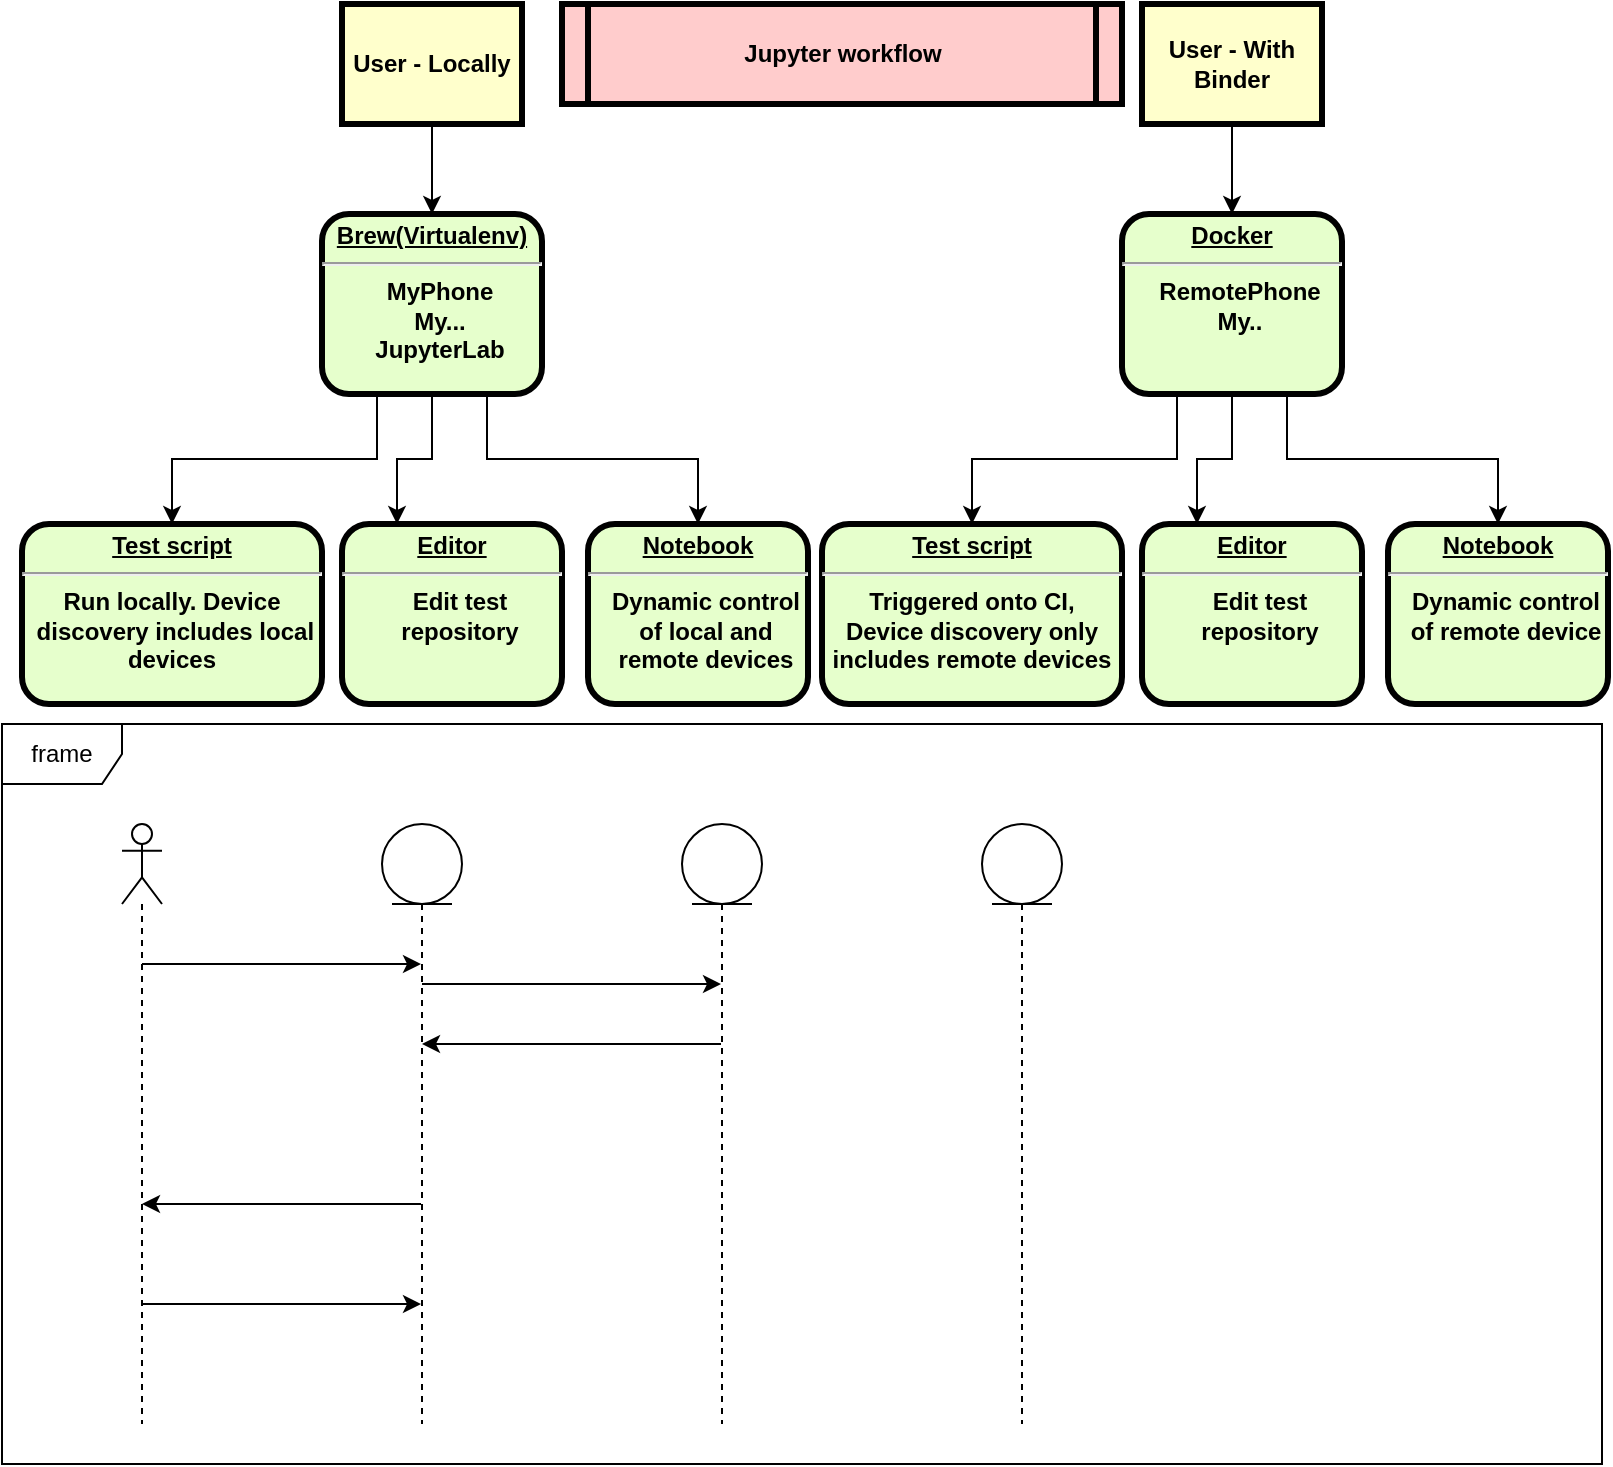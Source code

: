 <mxfile version="12.9.3" type="device"><diagram name="Page-1" id="c7558073-3199-34d8-9f00-42111426c3f3"><mxGraphModel dx="1366" dy="816" grid="1" gridSize="10" guides="1" tooltips="1" connect="1" arrows="1" fold="1" page="1" pageScale="1" pageWidth="826" pageHeight="1169" background="#ffffff" math="0" shadow="0"><root><mxCell id="0"/><mxCell id="1" parent="0"/><mxCell id="3wJzKFE4hsOHMapEjUx4-6" value="frame" style="shape=umlFrame;whiteSpace=wrap;html=1;" vertex="1" parent="1"><mxGeometry x="10" y="370" width="800" height="370" as="geometry"/></mxCell><mxCell id="tZ2dsjOPsAJ_KE-gbPIZ-110" value="" style="edgeStyle=orthogonalEdgeStyle;rounded=0;orthogonalLoop=1;jettySize=auto;html=1;" parent="1" source="tZ2dsjOPsAJ_KE-gbPIZ-97" target="tZ2dsjOPsAJ_KE-gbPIZ-111" edge="1"><mxGeometry relative="1" as="geometry"><mxPoint x="95" y="170" as="targetPoint"/></mxGeometry></mxCell><mxCell id="tZ2dsjOPsAJ_KE-gbPIZ-97" value="User - Locally" style="whiteSpace=wrap;align=center;verticalAlign=middle;fontStyle=1;strokeWidth=3;fillColor=#FFFFCC" parent="1" vertex="1"><mxGeometry x="180" y="10" width="90" height="60" as="geometry"/></mxCell><mxCell id="tZ2dsjOPsAJ_KE-gbPIZ-101" value="&lt;p style=&quot;margin: 0px ; margin-top: 4px ; text-align: center ; text-decoration: underline&quot;&gt;&lt;strong&gt;Editor&lt;br&gt;&lt;/strong&gt;&lt;/p&gt;&lt;hr&gt;&lt;p style=&quot;margin: 0px ; margin-left: 8px&quot;&gt;Edit test&lt;/p&gt;&lt;p style=&quot;margin: 0px ; margin-left: 8px&quot;&gt;repository&lt;br&gt;&lt;/p&gt;" style="verticalAlign=middle;align=center;overflow=fill;fontSize=12;fontFamily=Helvetica;html=1;rounded=1;fontStyle=1;strokeWidth=3;fillColor=#E6FFCC" parent="1" vertex="1"><mxGeometry x="180" y="270" width="110" height="90" as="geometry"/></mxCell><mxCell id="tZ2dsjOPsAJ_KE-gbPIZ-108" value="Jupyter workflow" style="shape=process;whiteSpace=wrap;align=center;verticalAlign=middle;size=0.048;fontStyle=1;strokeWidth=3;fillColor=#FFCCCC" parent="1" vertex="1"><mxGeometry x="290" y="10" width="280" height="50" as="geometry"/></mxCell><mxCell id="tZ2dsjOPsAJ_KE-gbPIZ-117" style="edgeStyle=orthogonalEdgeStyle;rounded=0;orthogonalLoop=1;jettySize=auto;html=1;exitX=0.25;exitY=1;exitDx=0;exitDy=0;entryX=0.5;entryY=0;entryDx=0;entryDy=0;" parent="1" source="tZ2dsjOPsAJ_KE-gbPIZ-111" target="tZ2dsjOPsAJ_KE-gbPIZ-116" edge="1"><mxGeometry relative="1" as="geometry"/></mxCell><mxCell id="tZ2dsjOPsAJ_KE-gbPIZ-120" style="edgeStyle=orthogonalEdgeStyle;rounded=0;orthogonalLoop=1;jettySize=auto;html=1;exitX=0.5;exitY=1;exitDx=0;exitDy=0;entryX=0.25;entryY=0;entryDx=0;entryDy=0;" parent="1" source="tZ2dsjOPsAJ_KE-gbPIZ-111" target="tZ2dsjOPsAJ_KE-gbPIZ-101" edge="1"><mxGeometry relative="1" as="geometry"/></mxCell><mxCell id="tZ2dsjOPsAJ_KE-gbPIZ-121" style="edgeStyle=orthogonalEdgeStyle;rounded=0;orthogonalLoop=1;jettySize=auto;html=1;exitX=0.75;exitY=1;exitDx=0;exitDy=0;" parent="1" source="tZ2dsjOPsAJ_KE-gbPIZ-111" target="tZ2dsjOPsAJ_KE-gbPIZ-119" edge="1"><mxGeometry relative="1" as="geometry"/></mxCell><mxCell id="tZ2dsjOPsAJ_KE-gbPIZ-111" value="&lt;p style=&quot;margin: 0px ; margin-top: 4px ; text-align: center ; text-decoration: underline&quot;&gt;&lt;strong&gt;Brew(Virtualenv)&lt;/strong&gt;&lt;/p&gt;&lt;hr&gt;&lt;p style=&quot;margin: 0px ; margin-left: 8px&quot;&gt;MyPhone&lt;/p&gt;&lt;p style=&quot;margin: 0px ; margin-left: 8px&quot;&gt;My...&lt;/p&gt;&lt;p style=&quot;margin: 0px ; margin-left: 8px&quot;&gt;JupyterLab&lt;br&gt;&lt;/p&gt;" style="verticalAlign=middle;align=center;overflow=fill;fontSize=12;fontFamily=Helvetica;html=1;rounded=1;fontStyle=1;strokeWidth=3;fillColor=#E6FFCC" parent="1" vertex="1"><mxGeometry x="170" y="115" width="110" height="90" as="geometry"/></mxCell><mxCell id="tZ2dsjOPsAJ_KE-gbPIZ-116" value="&lt;p style=&quot;margin: 0px ; margin-top: 4px ; text-align: center ; text-decoration: underline&quot;&gt;&lt;strong&gt;Test script&lt;br&gt;&lt;/strong&gt;&lt;/p&gt;&lt;hr&gt;Run locally. Device&lt;br&gt;&amp;nbsp;discovery includes local&lt;br&gt;devices" style="verticalAlign=middle;align=center;overflow=fill;fontSize=12;fontFamily=Helvetica;html=1;rounded=1;fontStyle=1;strokeWidth=3;fillColor=#E6FFCC" parent="1" vertex="1"><mxGeometry x="20" y="270" width="150" height="90" as="geometry"/></mxCell><mxCell id="tZ2dsjOPsAJ_KE-gbPIZ-119" value="&lt;p style=&quot;margin: 0px ; margin-top: 4px ; text-align: center ; text-decoration: underline&quot;&gt;&lt;strong&gt;Notebook&lt;br&gt;&lt;/strong&gt;&lt;/p&gt;&lt;hr&gt;&lt;p style=&quot;margin: 0px ; margin-left: 8px&quot;&gt;Dynamic control&lt;/p&gt;&lt;p style=&quot;margin: 0px ; margin-left: 8px&quot;&gt;of local and&lt;/p&gt;&lt;p style=&quot;margin: 0px ; margin-left: 8px&quot;&gt;remote devices&lt;/p&gt;" style="verticalAlign=middle;align=center;overflow=fill;fontSize=12;fontFamily=Helvetica;html=1;rounded=1;fontStyle=1;strokeWidth=3;fillColor=#E6FFCC" parent="1" vertex="1"><mxGeometry x="303" y="270" width="110" height="90" as="geometry"/></mxCell><mxCell id="tZ2dsjOPsAJ_KE-gbPIZ-124" value="" style="edgeStyle=orthogonalEdgeStyle;rounded=0;orthogonalLoop=1;jettySize=auto;html=1;" parent="1" source="tZ2dsjOPsAJ_KE-gbPIZ-125" target="tZ2dsjOPsAJ_KE-gbPIZ-130" edge="1"><mxGeometry relative="1" as="geometry"><mxPoint x="495" y="170" as="targetPoint"/></mxGeometry></mxCell><mxCell id="tZ2dsjOPsAJ_KE-gbPIZ-125" value="User - With Binder" style="whiteSpace=wrap;align=center;verticalAlign=middle;fontStyle=1;strokeWidth=3;fillColor=#FFFFCC" parent="1" vertex="1"><mxGeometry x="580" y="10" width="90" height="60" as="geometry"/></mxCell><mxCell id="tZ2dsjOPsAJ_KE-gbPIZ-126" value="&lt;p style=&quot;margin: 0px ; margin-top: 4px ; text-align: center ; text-decoration: underline&quot;&gt;&lt;strong&gt;Editor&lt;br&gt;&lt;/strong&gt;&lt;/p&gt;&lt;hr&gt;&lt;p style=&quot;margin: 0px ; margin-left: 8px&quot;&gt;Edit test&lt;/p&gt;&lt;p style=&quot;margin: 0px ; margin-left: 8px&quot;&gt;repository&lt;br&gt;&lt;/p&gt;" style="verticalAlign=middle;align=center;overflow=fill;fontSize=12;fontFamily=Helvetica;html=1;rounded=1;fontStyle=1;strokeWidth=3;fillColor=#E6FFCC" parent="1" vertex="1"><mxGeometry x="580" y="270" width="110" height="90" as="geometry"/></mxCell><mxCell id="tZ2dsjOPsAJ_KE-gbPIZ-127" style="edgeStyle=orthogonalEdgeStyle;rounded=0;orthogonalLoop=1;jettySize=auto;html=1;exitX=0.25;exitY=1;exitDx=0;exitDy=0;entryX=0.5;entryY=0;entryDx=0;entryDy=0;" parent="1" source="tZ2dsjOPsAJ_KE-gbPIZ-130" target="tZ2dsjOPsAJ_KE-gbPIZ-134" edge="1"><mxGeometry relative="1" as="geometry"/></mxCell><mxCell id="tZ2dsjOPsAJ_KE-gbPIZ-128" style="edgeStyle=orthogonalEdgeStyle;rounded=0;orthogonalLoop=1;jettySize=auto;html=1;exitX=0.5;exitY=1;exitDx=0;exitDy=0;entryX=0.25;entryY=0;entryDx=0;entryDy=0;" parent="1" source="tZ2dsjOPsAJ_KE-gbPIZ-130" target="tZ2dsjOPsAJ_KE-gbPIZ-126" edge="1"><mxGeometry relative="1" as="geometry"/></mxCell><mxCell id="tZ2dsjOPsAJ_KE-gbPIZ-129" style="edgeStyle=orthogonalEdgeStyle;rounded=0;orthogonalLoop=1;jettySize=auto;html=1;exitX=0.75;exitY=1;exitDx=0;exitDy=0;" parent="1" source="tZ2dsjOPsAJ_KE-gbPIZ-130" target="tZ2dsjOPsAJ_KE-gbPIZ-135" edge="1"><mxGeometry relative="1" as="geometry"/></mxCell><mxCell id="tZ2dsjOPsAJ_KE-gbPIZ-130" value="&lt;p style=&quot;margin: 0px ; margin-top: 4px ; text-align: center ; text-decoration: underline&quot;&gt;&lt;strong&gt;Docker&lt;br&gt;&lt;/strong&gt;&lt;/p&gt;&lt;hr&gt;&lt;p style=&quot;margin: 0px ; margin-left: 8px&quot;&gt;RemotePhone&lt;br&gt;&lt;/p&gt;&lt;p style=&quot;margin: 0px ; margin-left: 8px&quot;&gt;My..&lt;/p&gt;" style="verticalAlign=middle;align=center;overflow=fill;fontSize=12;fontFamily=Helvetica;html=1;rounded=1;fontStyle=1;strokeWidth=3;fillColor=#E6FFCC" parent="1" vertex="1"><mxGeometry x="570" y="115" width="110" height="90" as="geometry"/></mxCell><mxCell id="tZ2dsjOPsAJ_KE-gbPIZ-134" value="&lt;p style=&quot;margin: 0px ; margin-top: 4px ; text-align: center ; text-decoration: underline&quot;&gt;&lt;strong&gt;Test script&lt;br&gt;&lt;/strong&gt;&lt;/p&gt;&lt;hr&gt;&lt;div&gt;Triggered onto CI,&lt;/div&gt;&lt;div&gt;Device discovery only&lt;/div&gt;&lt;div&gt;includes remote devices&lt;/div&gt;" style="verticalAlign=middle;align=center;overflow=fill;fontSize=12;fontFamily=Helvetica;html=1;rounded=1;fontStyle=1;strokeWidth=3;fillColor=#E6FFCC" parent="1" vertex="1"><mxGeometry x="420" y="270" width="150" height="90" as="geometry"/></mxCell><mxCell id="tZ2dsjOPsAJ_KE-gbPIZ-135" value="&lt;p style=&quot;margin: 0px ; margin-top: 4px ; text-align: center ; text-decoration: underline&quot;&gt;&lt;strong&gt;Notebook&lt;br&gt;&lt;/strong&gt;&lt;/p&gt;&lt;hr&gt;&lt;p style=&quot;margin: 0px ; margin-left: 8px&quot;&gt;Dynamic control&lt;/p&gt;&lt;p style=&quot;margin: 0px ; margin-left: 8px&quot;&gt;of remote device&lt;/p&gt;" style="verticalAlign=middle;align=center;overflow=fill;fontSize=12;fontFamily=Helvetica;html=1;rounded=1;fontStyle=1;strokeWidth=3;fillColor=#E6FFCC" parent="1" vertex="1"><mxGeometry x="703" y="270" width="110" height="90" as="geometry"/></mxCell><mxCell id="3wJzKFE4hsOHMapEjUx4-1" value="" style="shape=umlLifeline;participant=umlActor;perimeter=lifelinePerimeter;whiteSpace=wrap;html=1;container=1;collapsible=0;recursiveResize=0;verticalAlign=top;spacingTop=36;labelBackgroundColor=#ffffff;outlineConnect=0;" vertex="1" parent="1"><mxGeometry x="70" y="420" width="20" height="300" as="geometry"/></mxCell><mxCell id="3wJzKFE4hsOHMapEjUx4-3" value="" style="shape=umlLifeline;participant=umlEntity;perimeter=lifelinePerimeter;whiteSpace=wrap;html=1;container=1;collapsible=0;recursiveResize=0;verticalAlign=top;spacingTop=36;labelBackgroundColor=#ffffff;outlineConnect=0;" vertex="1" parent="1"><mxGeometry x="200" y="420" width="40" height="300" as="geometry"/></mxCell><mxCell id="3wJzKFE4hsOHMapEjUx4-4" value="" style="shape=umlLifeline;participant=umlEntity;perimeter=lifelinePerimeter;whiteSpace=wrap;html=1;container=1;collapsible=0;recursiveResize=0;verticalAlign=top;spacingTop=36;labelBackgroundColor=#ffffff;outlineConnect=0;" vertex="1" parent="1"><mxGeometry x="500" y="420" width="40" height="300" as="geometry"/></mxCell><mxCell id="3wJzKFE4hsOHMapEjUx4-5" value="" style="shape=umlLifeline;participant=umlEntity;perimeter=lifelinePerimeter;whiteSpace=wrap;html=1;container=1;collapsible=0;recursiveResize=0;verticalAlign=top;spacingTop=36;labelBackgroundColor=#ffffff;outlineConnect=0;" vertex="1" parent="1"><mxGeometry x="350" y="420" width="40" height="300" as="geometry"/></mxCell><mxCell id="3wJzKFE4hsOHMapEjUx4-10" style="edgeStyle=orthogonalEdgeStyle;rounded=0;orthogonalLoop=1;jettySize=auto;html=1;" edge="1" parent="1" source="3wJzKFE4hsOHMapEjUx4-1" target="3wJzKFE4hsOHMapEjUx4-3"><mxGeometry relative="1" as="geometry"><Array as="points"><mxPoint x="160" y="490"/><mxPoint x="160" y="490"/></Array></mxGeometry></mxCell><mxCell id="3wJzKFE4hsOHMapEjUx4-12" style="edgeStyle=orthogonalEdgeStyle;rounded=0;orthogonalLoop=1;jettySize=auto;html=1;" edge="1" parent="1" source="3wJzKFE4hsOHMapEjUx4-3" target="3wJzKFE4hsOHMapEjUx4-1"><mxGeometry relative="1" as="geometry"><mxPoint x="125" y="569.5" as="sourcePoint"/><mxPoint x="270" y="569.5" as="targetPoint"/><Array as="points"><mxPoint x="130" y="610"/><mxPoint x="130" y="610"/></Array></mxGeometry></mxCell><mxCell id="3wJzKFE4hsOHMapEjUx4-13" style="edgeStyle=orthogonalEdgeStyle;rounded=0;orthogonalLoop=1;jettySize=auto;html=1;" edge="1" parent="1" source="3wJzKFE4hsOHMapEjUx4-5" target="3wJzKFE4hsOHMapEjUx4-3"><mxGeometry relative="1" as="geometry"><mxPoint x="385" y="550" as="sourcePoint"/><mxPoint x="240" y="550" as="targetPoint"/><Array as="points"><mxPoint x="290" y="530"/><mxPoint x="290" y="530"/></Array></mxGeometry></mxCell><mxCell id="3wJzKFE4hsOHMapEjUx4-14" style="edgeStyle=orthogonalEdgeStyle;rounded=0;orthogonalLoop=1;jettySize=auto;html=1;" edge="1" parent="1" source="3wJzKFE4hsOHMapEjUx4-3" target="3wJzKFE4hsOHMapEjUx4-5"><mxGeometry relative="1" as="geometry"><mxPoint x="230" y="520" as="sourcePoint"/><mxPoint x="375" y="520" as="targetPoint"/><Array as="points"><mxPoint x="280" y="500"/><mxPoint x="280" y="500"/></Array></mxGeometry></mxCell><mxCell id="3wJzKFE4hsOHMapEjUx4-15" style="edgeStyle=orthogonalEdgeStyle;rounded=0;orthogonalLoop=1;jettySize=auto;html=1;" edge="1" parent="1" source="3wJzKFE4hsOHMapEjUx4-1" target="3wJzKFE4hsOHMapEjUx4-3"><mxGeometry relative="1" as="geometry"><mxPoint x="70" y="640" as="sourcePoint"/><mxPoint x="250" y="640" as="targetPoint"/><Array as="points"><mxPoint x="140" y="660"/><mxPoint x="140" y="660"/></Array></mxGeometry></mxCell></root></mxGraphModel></diagram></mxfile>